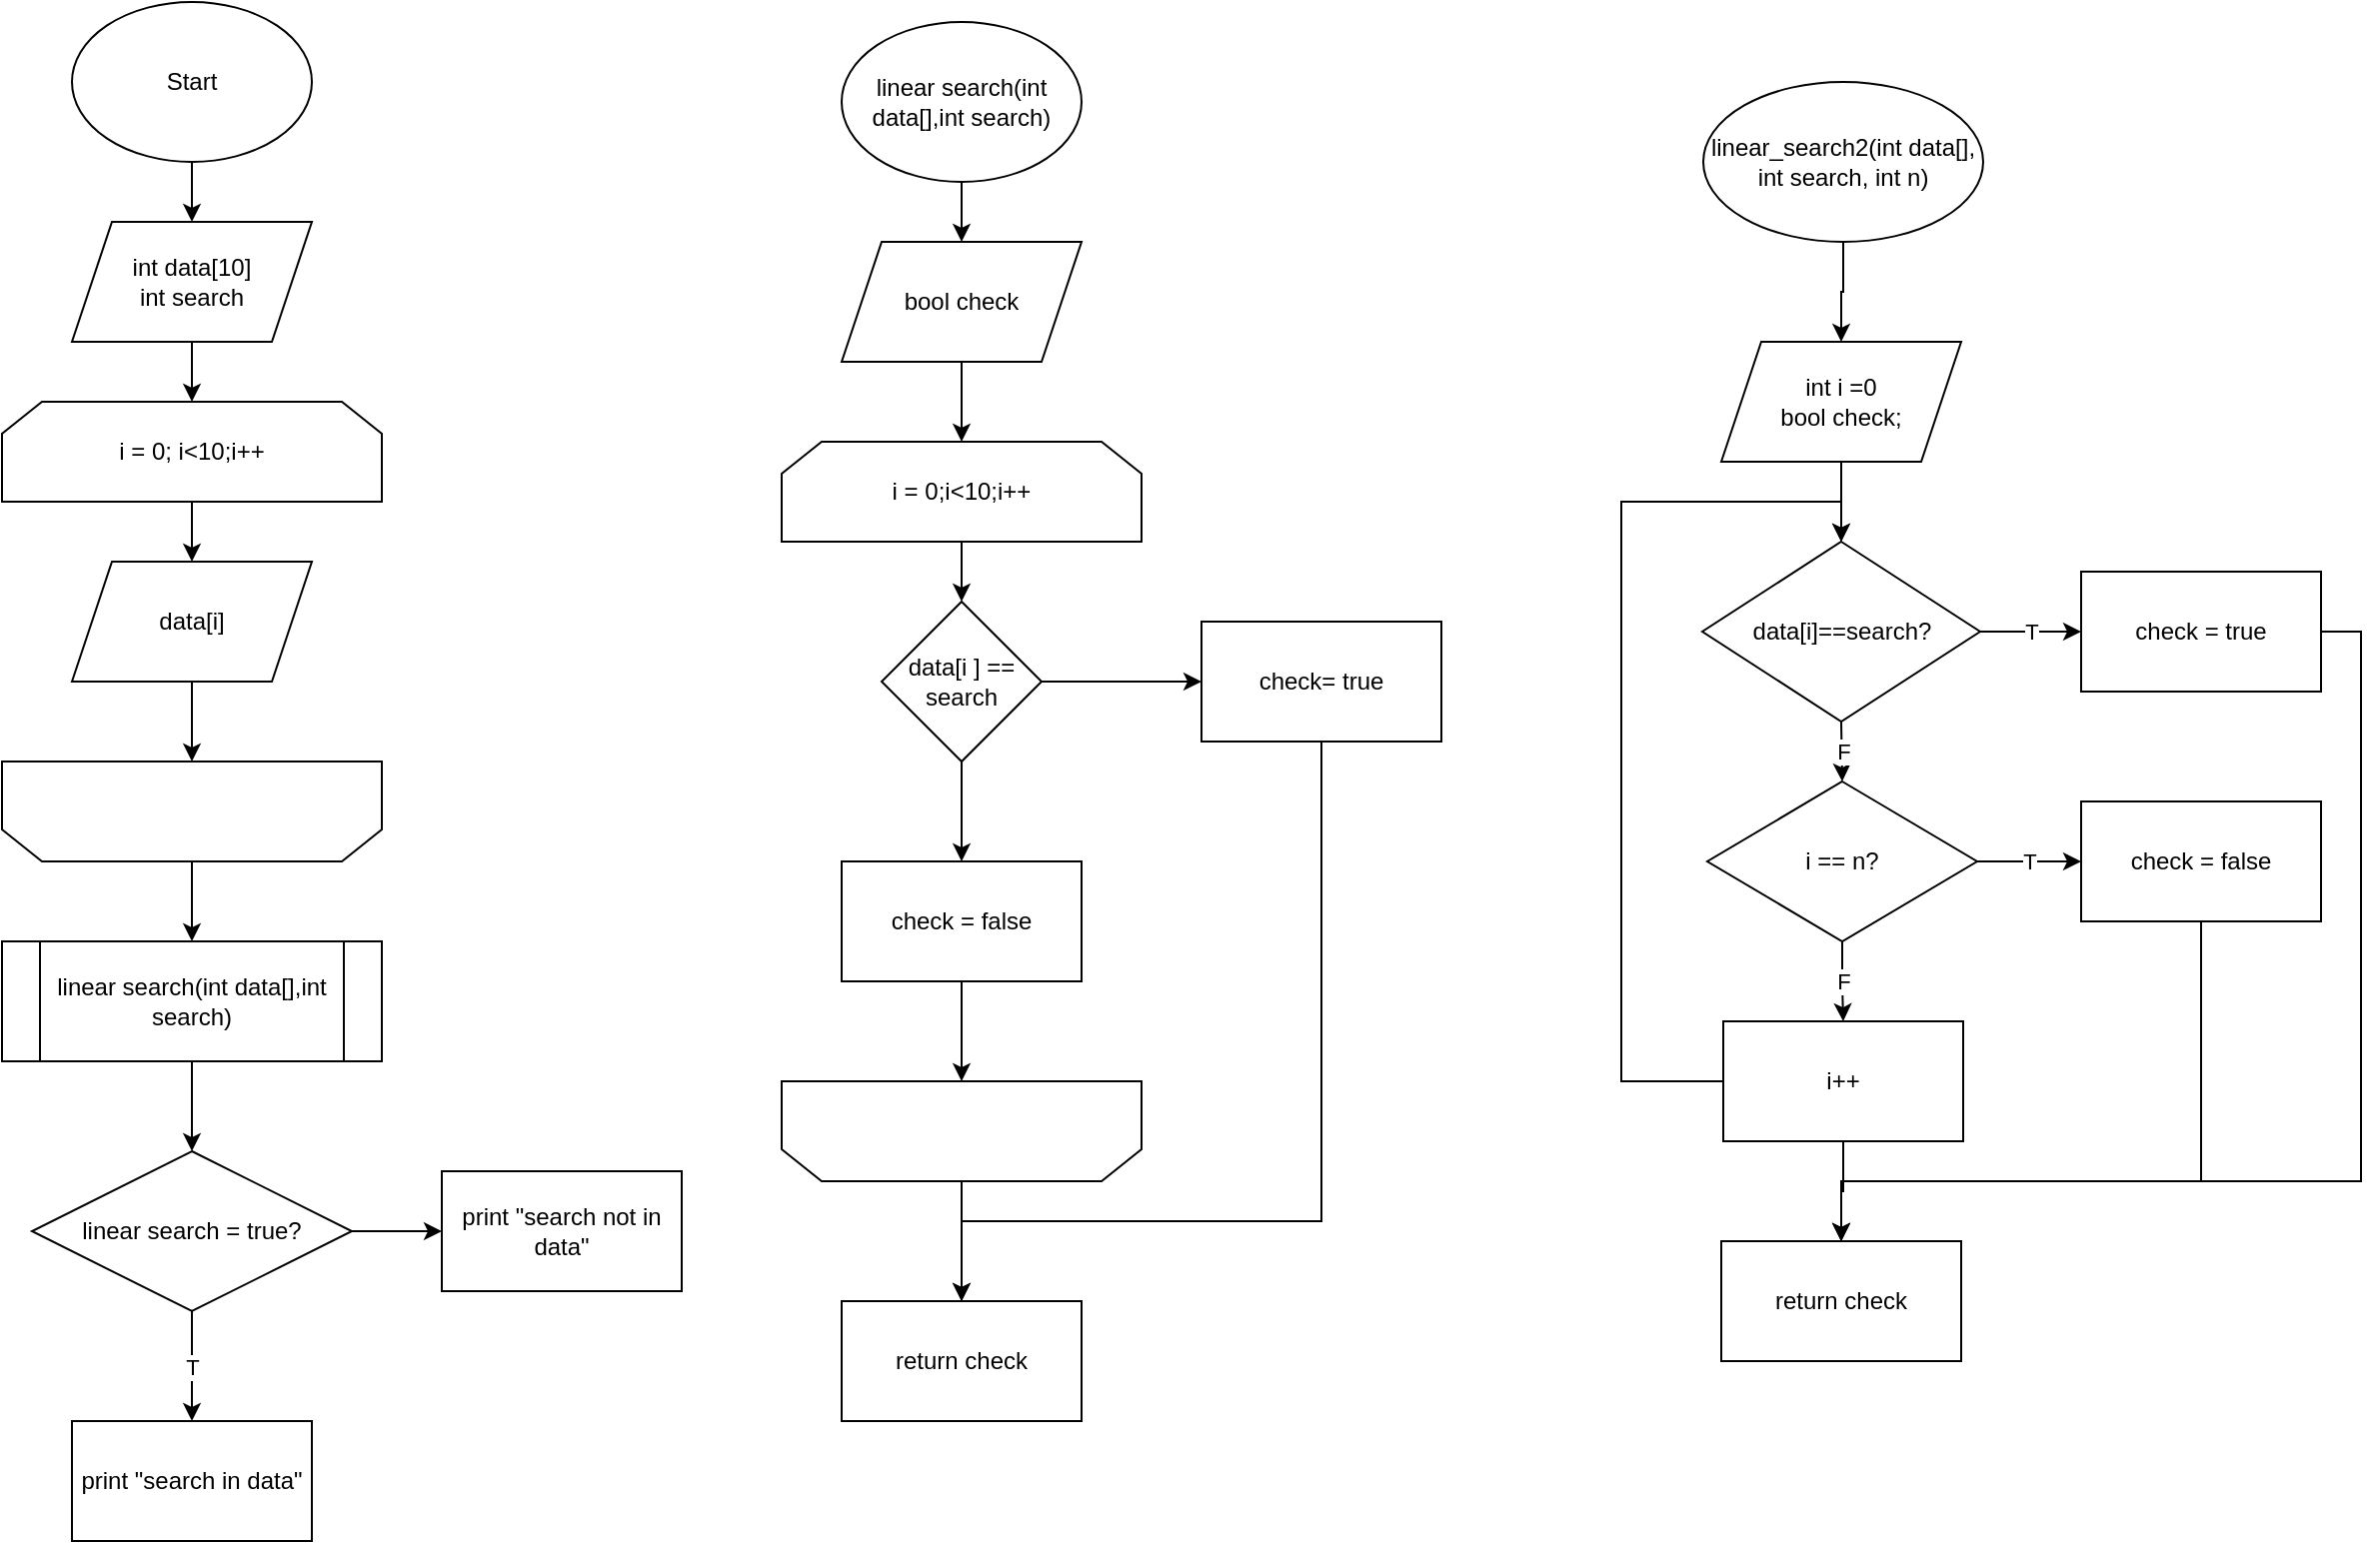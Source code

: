 <mxfile version="18.1.2" type="github"><diagram id="C5RBs43oDa-KdzZeNtuy" name="Page-1"><mxGraphModel dx="1673" dy="1075" grid="1" gridSize="10" guides="1" tooltips="1" connect="1" arrows="1" fold="1" page="1" pageScale="1" pageWidth="827" pageHeight="1169" math="0" shadow="0"><root><mxCell id="WIyWlLk6GJQsqaUBKTNV-0"/><mxCell id="WIyWlLk6GJQsqaUBKTNV-1" parent="WIyWlLk6GJQsqaUBKTNV-0"/><mxCell id="rdisFFMh2mhxvVhAfnMq-7" style="edgeStyle=orthogonalEdgeStyle;rounded=0;orthogonalLoop=1;jettySize=auto;html=1;exitX=0.5;exitY=1;exitDx=0;exitDy=0;entryX=0.5;entryY=0;entryDx=0;entryDy=0;" parent="WIyWlLk6GJQsqaUBKTNV-1" source="rdisFFMh2mhxvVhAfnMq-0" target="rdisFFMh2mhxvVhAfnMq-1" edge="1"><mxGeometry relative="1" as="geometry"/></mxCell><mxCell id="rdisFFMh2mhxvVhAfnMq-0" value="Start" style="ellipse;whiteSpace=wrap;html=1;" parent="WIyWlLk6GJQsqaUBKTNV-1" vertex="1"><mxGeometry x="65" y="10" width="120" height="80" as="geometry"/></mxCell><mxCell id="rdisFFMh2mhxvVhAfnMq-8" style="edgeStyle=orthogonalEdgeStyle;rounded=0;orthogonalLoop=1;jettySize=auto;html=1;exitX=0.5;exitY=1;exitDx=0;exitDy=0;entryX=0.5;entryY=0;entryDx=0;entryDy=0;" parent="WIyWlLk6GJQsqaUBKTNV-1" source="rdisFFMh2mhxvVhAfnMq-1" edge="1"><mxGeometry relative="1" as="geometry"><mxPoint x="125" y="210" as="targetPoint"/></mxGeometry></mxCell><mxCell id="rdisFFMh2mhxvVhAfnMq-1" value="int data[10]&lt;br&gt;int search" style="shape=parallelogram;perimeter=parallelogramPerimeter;whiteSpace=wrap;html=1;fixedSize=1;" parent="WIyWlLk6GJQsqaUBKTNV-1" vertex="1"><mxGeometry x="65" y="120" width="120" height="60" as="geometry"/></mxCell><mxCell id="rdisFFMh2mhxvVhAfnMq-19" style="edgeStyle=orthogonalEdgeStyle;rounded=0;orthogonalLoop=1;jettySize=auto;html=1;exitX=0.5;exitY=1;exitDx=0;exitDy=0;entryX=0.5;entryY=0;entryDx=0;entryDy=0;" parent="WIyWlLk6GJQsqaUBKTNV-1" source="rdisFFMh2mhxvVhAfnMq-17" target="rdisFFMh2mhxvVhAfnMq-18" edge="1"><mxGeometry relative="1" as="geometry"/></mxCell><mxCell id="rdisFFMh2mhxvVhAfnMq-17" value="i = 0; i&amp;lt;10;i++" style="shape=loopLimit;whiteSpace=wrap;html=1;" parent="WIyWlLk6GJQsqaUBKTNV-1" vertex="1"><mxGeometry x="30" y="210" width="190" height="50" as="geometry"/></mxCell><mxCell id="rdisFFMh2mhxvVhAfnMq-20" style="edgeStyle=orthogonalEdgeStyle;rounded=0;orthogonalLoop=1;jettySize=auto;html=1;exitX=0.5;exitY=1;exitDx=0;exitDy=0;" parent="WIyWlLk6GJQsqaUBKTNV-1" source="rdisFFMh2mhxvVhAfnMq-18" edge="1"><mxGeometry relative="1" as="geometry"><mxPoint x="125" y="390" as="targetPoint"/></mxGeometry></mxCell><mxCell id="rdisFFMh2mhxvVhAfnMq-18" value="data[i]" style="shape=parallelogram;perimeter=parallelogramPerimeter;whiteSpace=wrap;html=1;fixedSize=1;" parent="WIyWlLk6GJQsqaUBKTNV-1" vertex="1"><mxGeometry x="65" y="290" width="120" height="60" as="geometry"/></mxCell><mxCell id="rdisFFMh2mhxvVhAfnMq-23" style="edgeStyle=orthogonalEdgeStyle;rounded=0;orthogonalLoop=1;jettySize=auto;html=1;exitX=0.5;exitY=0;exitDx=0;exitDy=0;entryX=0.5;entryY=0;entryDx=0;entryDy=0;" parent="WIyWlLk6GJQsqaUBKTNV-1" source="rdisFFMh2mhxvVhAfnMq-21" target="rdisFFMh2mhxvVhAfnMq-22" edge="1"><mxGeometry relative="1" as="geometry"/></mxCell><mxCell id="rdisFFMh2mhxvVhAfnMq-21" value="" style="shape=loopLimit;whiteSpace=wrap;html=1;rotation=-180;" parent="WIyWlLk6GJQsqaUBKTNV-1" vertex="1"><mxGeometry x="30" y="390" width="190" height="50" as="geometry"/></mxCell><mxCell id="rdisFFMh2mhxvVhAfnMq-50" style="edgeStyle=orthogonalEdgeStyle;rounded=0;orthogonalLoop=1;jettySize=auto;html=1;exitX=0.5;exitY=1;exitDx=0;exitDy=0;entryX=0.5;entryY=0;entryDx=0;entryDy=0;" parent="WIyWlLk6GJQsqaUBKTNV-1" source="rdisFFMh2mhxvVhAfnMq-22" target="rdisFFMh2mhxvVhAfnMq-49" edge="1"><mxGeometry relative="1" as="geometry"/></mxCell><mxCell id="rdisFFMh2mhxvVhAfnMq-22" value="linear search(int data[],int search)" style="shape=process;whiteSpace=wrap;html=1;backgroundOutline=1;" parent="WIyWlLk6GJQsqaUBKTNV-1" vertex="1"><mxGeometry x="30" y="480" width="190" height="60" as="geometry"/></mxCell><mxCell id="rdisFFMh2mhxvVhAfnMq-31" style="edgeStyle=orthogonalEdgeStyle;rounded=0;orthogonalLoop=1;jettySize=auto;html=1;exitX=0.5;exitY=1;exitDx=0;exitDy=0;entryX=0.5;entryY=0;entryDx=0;entryDy=0;" parent="WIyWlLk6GJQsqaUBKTNV-1" source="rdisFFMh2mhxvVhAfnMq-28" edge="1"><mxGeometry relative="1" as="geometry"><mxPoint x="510" y="130" as="targetPoint"/></mxGeometry></mxCell><mxCell id="rdisFFMh2mhxvVhAfnMq-28" value="linear search(int data[],int search)" style="ellipse;whiteSpace=wrap;html=1;" parent="WIyWlLk6GJQsqaUBKTNV-1" vertex="1"><mxGeometry x="450" y="20" width="120" height="80" as="geometry"/></mxCell><mxCell id="rdisFFMh2mhxvVhAfnMq-33" style="edgeStyle=orthogonalEdgeStyle;rounded=0;orthogonalLoop=1;jettySize=auto;html=1;exitX=0.5;exitY=1;exitDx=0;exitDy=0;" parent="WIyWlLk6GJQsqaUBKTNV-1" source="rdisFFMh2mhxvVhAfnMq-32" edge="1"><mxGeometry relative="1" as="geometry"><mxPoint x="510" y="230" as="targetPoint"/></mxGeometry></mxCell><mxCell id="rdisFFMh2mhxvVhAfnMq-32" value="bool check" style="shape=parallelogram;perimeter=parallelogramPerimeter;whiteSpace=wrap;html=1;fixedSize=1;" parent="WIyWlLk6GJQsqaUBKTNV-1" vertex="1"><mxGeometry x="450" y="130" width="120" height="60" as="geometry"/></mxCell><mxCell id="rdisFFMh2mhxvVhAfnMq-40" style="edgeStyle=orthogonalEdgeStyle;rounded=0;orthogonalLoop=1;jettySize=auto;html=1;exitX=0.5;exitY=1;exitDx=0;exitDy=0;entryX=0.5;entryY=0;entryDx=0;entryDy=0;" parent="WIyWlLk6GJQsqaUBKTNV-1" source="rdisFFMh2mhxvVhAfnMq-34" target="rdisFFMh2mhxvVhAfnMq-35" edge="1"><mxGeometry relative="1" as="geometry"/></mxCell><mxCell id="rdisFFMh2mhxvVhAfnMq-34" value="i = 0;i&amp;lt;10;i++" style="shape=loopLimit;whiteSpace=wrap;html=1;" parent="WIyWlLk6GJQsqaUBKTNV-1" vertex="1"><mxGeometry x="420" y="230" width="180" height="50" as="geometry"/></mxCell><mxCell id="rdisFFMh2mhxvVhAfnMq-37" style="edgeStyle=orthogonalEdgeStyle;rounded=0;orthogonalLoop=1;jettySize=auto;html=1;exitX=0.5;exitY=1;exitDx=0;exitDy=0;" parent="WIyWlLk6GJQsqaUBKTNV-1" source="rdisFFMh2mhxvVhAfnMq-35" edge="1"><mxGeometry relative="1" as="geometry"><mxPoint x="510" y="440" as="targetPoint"/></mxGeometry></mxCell><mxCell id="rdisFFMh2mhxvVhAfnMq-42" style="edgeStyle=orthogonalEdgeStyle;rounded=0;orthogonalLoop=1;jettySize=auto;html=1;exitX=1;exitY=0.5;exitDx=0;exitDy=0;entryX=0;entryY=0.5;entryDx=0;entryDy=0;" parent="WIyWlLk6GJQsqaUBKTNV-1" source="rdisFFMh2mhxvVhAfnMq-35" target="rdisFFMh2mhxvVhAfnMq-41" edge="1"><mxGeometry relative="1" as="geometry"/></mxCell><mxCell id="rdisFFMh2mhxvVhAfnMq-35" value="data[i ] == search" style="rhombus;whiteSpace=wrap;html=1;" parent="WIyWlLk6GJQsqaUBKTNV-1" vertex="1"><mxGeometry x="470" y="310" width="80" height="80" as="geometry"/></mxCell><mxCell id="rdisFFMh2mhxvVhAfnMq-47" style="edgeStyle=orthogonalEdgeStyle;rounded=0;orthogonalLoop=1;jettySize=auto;html=1;exitX=0.5;exitY=0;exitDx=0;exitDy=0;entryX=0.5;entryY=0;entryDx=0;entryDy=0;" parent="WIyWlLk6GJQsqaUBKTNV-1" source="rdisFFMh2mhxvVhAfnMq-36" target="rdisFFMh2mhxvVhAfnMq-46" edge="1"><mxGeometry relative="1" as="geometry"/></mxCell><mxCell id="rdisFFMh2mhxvVhAfnMq-36" value="" style="shape=loopLimit;whiteSpace=wrap;html=1;rotation=-180;" parent="WIyWlLk6GJQsqaUBKTNV-1" vertex="1"><mxGeometry x="420" y="550" width="180" height="50" as="geometry"/></mxCell><mxCell id="rdisFFMh2mhxvVhAfnMq-39" style="edgeStyle=orthogonalEdgeStyle;rounded=0;orthogonalLoop=1;jettySize=auto;html=1;exitX=0.5;exitY=1;exitDx=0;exitDy=0;entryX=0.5;entryY=1;entryDx=0;entryDy=0;" parent="WIyWlLk6GJQsqaUBKTNV-1" source="rdisFFMh2mhxvVhAfnMq-38" target="rdisFFMh2mhxvVhAfnMq-36" edge="1"><mxGeometry relative="1" as="geometry"/></mxCell><mxCell id="rdisFFMh2mhxvVhAfnMq-38" value="check = false" style="rounded=0;whiteSpace=wrap;html=1;" parent="WIyWlLk6GJQsqaUBKTNV-1" vertex="1"><mxGeometry x="450" y="440" width="120" height="60" as="geometry"/></mxCell><mxCell id="rdisFFMh2mhxvVhAfnMq-48" style="edgeStyle=orthogonalEdgeStyle;rounded=0;orthogonalLoop=1;jettySize=auto;html=1;exitX=0.5;exitY=1;exitDx=0;exitDy=0;entryX=0.5;entryY=0;entryDx=0;entryDy=0;" parent="WIyWlLk6GJQsqaUBKTNV-1" source="rdisFFMh2mhxvVhAfnMq-41" target="rdisFFMh2mhxvVhAfnMq-46" edge="1"><mxGeometry relative="1" as="geometry"><Array as="points"><mxPoint x="690" y="620"/><mxPoint x="510" y="620"/></Array></mxGeometry></mxCell><mxCell id="rdisFFMh2mhxvVhAfnMq-41" value="check= true" style="rounded=0;whiteSpace=wrap;html=1;" parent="WIyWlLk6GJQsqaUBKTNV-1" vertex="1"><mxGeometry x="630" y="320" width="120" height="60" as="geometry"/></mxCell><mxCell id="rdisFFMh2mhxvVhAfnMq-46" value="return check" style="rounded=0;whiteSpace=wrap;html=1;" parent="WIyWlLk6GJQsqaUBKTNV-1" vertex="1"><mxGeometry x="450" y="660" width="120" height="60" as="geometry"/></mxCell><mxCell id="rdisFFMh2mhxvVhAfnMq-51" value="T" style="edgeStyle=orthogonalEdgeStyle;rounded=0;orthogonalLoop=1;jettySize=auto;html=1;exitX=0.5;exitY=1;exitDx=0;exitDy=0;entryX=0.5;entryY=0;entryDx=0;entryDy=0;" parent="WIyWlLk6GJQsqaUBKTNV-1" source="rdisFFMh2mhxvVhAfnMq-49" target="rdisFFMh2mhxvVhAfnMq-52" edge="1"><mxGeometry relative="1" as="geometry"><mxPoint x="125" y="720" as="targetPoint"/></mxGeometry></mxCell><mxCell id="rdisFFMh2mhxvVhAfnMq-53" style="edgeStyle=orthogonalEdgeStyle;rounded=0;orthogonalLoop=1;jettySize=auto;html=1;exitX=1;exitY=0.5;exitDx=0;exitDy=0;entryX=0;entryY=0.5;entryDx=0;entryDy=0;" parent="WIyWlLk6GJQsqaUBKTNV-1" source="rdisFFMh2mhxvVhAfnMq-49" target="rdisFFMh2mhxvVhAfnMq-54" edge="1"><mxGeometry relative="1" as="geometry"><mxPoint x="250" y="625" as="targetPoint"/></mxGeometry></mxCell><mxCell id="rdisFFMh2mhxvVhAfnMq-49" value="linear search = true?" style="rhombus;whiteSpace=wrap;html=1;" parent="WIyWlLk6GJQsqaUBKTNV-1" vertex="1"><mxGeometry x="45" y="585" width="160" height="80" as="geometry"/></mxCell><mxCell id="rdisFFMh2mhxvVhAfnMq-52" value="print &quot;search in data&quot;" style="rounded=0;whiteSpace=wrap;html=1;" parent="WIyWlLk6GJQsqaUBKTNV-1" vertex="1"><mxGeometry x="65" y="720" width="120" height="60" as="geometry"/></mxCell><mxCell id="rdisFFMh2mhxvVhAfnMq-54" value="print &quot;search not in data&quot;" style="rounded=0;whiteSpace=wrap;html=1;" parent="WIyWlLk6GJQsqaUBKTNV-1" vertex="1"><mxGeometry x="250" y="595" width="120" height="60" as="geometry"/></mxCell><mxCell id="Z8ipRZtmETdPlXtkyqwl-1" style="edgeStyle=orthogonalEdgeStyle;rounded=0;orthogonalLoop=1;jettySize=auto;html=1;exitX=0.5;exitY=1;exitDx=0;exitDy=0;entryX=0.5;entryY=0;entryDx=0;entryDy=0;" edge="1" parent="WIyWlLk6GJQsqaUBKTNV-1" source="Z8ipRZtmETdPlXtkyqwl-0" target="Z8ipRZtmETdPlXtkyqwl-2"><mxGeometry relative="1" as="geometry"><mxPoint x="951.353" y="180.0" as="targetPoint"/></mxGeometry></mxCell><mxCell id="Z8ipRZtmETdPlXtkyqwl-0" value="linear_search2(int data[], int search, int n)" style="ellipse;whiteSpace=wrap;html=1;" vertex="1" parent="WIyWlLk6GJQsqaUBKTNV-1"><mxGeometry x="881" y="50" width="140" height="80" as="geometry"/></mxCell><mxCell id="Z8ipRZtmETdPlXtkyqwl-5" style="edgeStyle=orthogonalEdgeStyle;rounded=0;orthogonalLoop=1;jettySize=auto;html=1;exitX=0.5;exitY=1;exitDx=0;exitDy=0;entryX=0.5;entryY=0;entryDx=0;entryDy=0;" edge="1" parent="WIyWlLk6GJQsqaUBKTNV-1" source="Z8ipRZtmETdPlXtkyqwl-2" target="Z8ipRZtmETdPlXtkyqwl-4"><mxGeometry relative="1" as="geometry"/></mxCell><mxCell id="Z8ipRZtmETdPlXtkyqwl-2" value="int i =0&lt;br&gt;bool check;" style="shape=parallelogram;perimeter=parallelogramPerimeter;whiteSpace=wrap;html=1;fixedSize=1;" vertex="1" parent="WIyWlLk6GJQsqaUBKTNV-1"><mxGeometry x="890" y="180" width="120" height="60" as="geometry"/></mxCell><mxCell id="Z8ipRZtmETdPlXtkyqwl-7" value="F" style="edgeStyle=orthogonalEdgeStyle;rounded=0;orthogonalLoop=1;jettySize=auto;html=1;exitX=0.5;exitY=1;exitDx=0;exitDy=0;entryX=0.5;entryY=0;entryDx=0;entryDy=0;" edge="1" parent="WIyWlLk6GJQsqaUBKTNV-1" source="Z8ipRZtmETdPlXtkyqwl-4" target="Z8ipRZtmETdPlXtkyqwl-8"><mxGeometry relative="1" as="geometry"><mxPoint x="950.176" y="420.0" as="targetPoint"/></mxGeometry></mxCell><mxCell id="Z8ipRZtmETdPlXtkyqwl-9" value="T" style="edgeStyle=orthogonalEdgeStyle;rounded=0;orthogonalLoop=1;jettySize=auto;html=1;exitX=1;exitY=0.5;exitDx=0;exitDy=0;entryX=0;entryY=0.5;entryDx=0;entryDy=0;" edge="1" parent="WIyWlLk6GJQsqaUBKTNV-1" source="Z8ipRZtmETdPlXtkyqwl-4" target="Z8ipRZtmETdPlXtkyqwl-6"><mxGeometry relative="1" as="geometry"/></mxCell><mxCell id="Z8ipRZtmETdPlXtkyqwl-4" value="data[i]==search?" style="rhombus;whiteSpace=wrap;html=1;" vertex="1" parent="WIyWlLk6GJQsqaUBKTNV-1"><mxGeometry x="880.5" y="280" width="139" height="90" as="geometry"/></mxCell><mxCell id="Z8ipRZtmETdPlXtkyqwl-21" style="edgeStyle=orthogonalEdgeStyle;rounded=0;orthogonalLoop=1;jettySize=auto;html=1;exitX=1;exitY=0.5;exitDx=0;exitDy=0;entryX=0.5;entryY=0;entryDx=0;entryDy=0;" edge="1" parent="WIyWlLk6GJQsqaUBKTNV-1" source="Z8ipRZtmETdPlXtkyqwl-6" target="Z8ipRZtmETdPlXtkyqwl-19"><mxGeometry relative="1" as="geometry"><Array as="points"><mxPoint x="1210" y="325"/><mxPoint x="1210" y="600"/><mxPoint x="950" y="600"/></Array></mxGeometry></mxCell><mxCell id="Z8ipRZtmETdPlXtkyqwl-6" value="check = true" style="rounded=0;whiteSpace=wrap;html=1;" vertex="1" parent="WIyWlLk6GJQsqaUBKTNV-1"><mxGeometry x="1070" y="295" width="120" height="60" as="geometry"/></mxCell><mxCell id="Z8ipRZtmETdPlXtkyqwl-15" value="F" style="edgeStyle=orthogonalEdgeStyle;rounded=0;orthogonalLoop=1;jettySize=auto;html=1;exitX=0.5;exitY=1;exitDx=0;exitDy=0;entryX=0.5;entryY=0;entryDx=0;entryDy=0;" edge="1" parent="WIyWlLk6GJQsqaUBKTNV-1" source="Z8ipRZtmETdPlXtkyqwl-8" target="Z8ipRZtmETdPlXtkyqwl-12"><mxGeometry relative="1" as="geometry"/></mxCell><mxCell id="Z8ipRZtmETdPlXtkyqwl-16" value="T" style="edgeStyle=orthogonalEdgeStyle;rounded=0;orthogonalLoop=1;jettySize=auto;html=1;exitX=1;exitY=0.5;exitDx=0;exitDy=0;entryX=0;entryY=0.5;entryDx=0;entryDy=0;" edge="1" parent="WIyWlLk6GJQsqaUBKTNV-1" source="Z8ipRZtmETdPlXtkyqwl-8" target="Z8ipRZtmETdPlXtkyqwl-17"><mxGeometry relative="1" as="geometry"><mxPoint x="1070" y="439.529" as="targetPoint"/></mxGeometry></mxCell><mxCell id="Z8ipRZtmETdPlXtkyqwl-8" value="i == n?" style="rhombus;whiteSpace=wrap;html=1;" vertex="1" parent="WIyWlLk6GJQsqaUBKTNV-1"><mxGeometry x="883" y="400" width="135" height="80" as="geometry"/></mxCell><mxCell id="Z8ipRZtmETdPlXtkyqwl-14" style="edgeStyle=orthogonalEdgeStyle;rounded=0;orthogonalLoop=1;jettySize=auto;html=1;exitX=0;exitY=0.5;exitDx=0;exitDy=0;entryX=0.5;entryY=0;entryDx=0;entryDy=0;" edge="1" parent="WIyWlLk6GJQsqaUBKTNV-1" source="Z8ipRZtmETdPlXtkyqwl-12" target="Z8ipRZtmETdPlXtkyqwl-4"><mxGeometry relative="1" as="geometry"><Array as="points"><mxPoint x="840" y="550"/><mxPoint x="840" y="260"/><mxPoint x="950" y="260"/></Array></mxGeometry></mxCell><mxCell id="Z8ipRZtmETdPlXtkyqwl-18" style="edgeStyle=orthogonalEdgeStyle;rounded=0;orthogonalLoop=1;jettySize=auto;html=1;exitX=0.5;exitY=1;exitDx=0;exitDy=0;entryX=0.5;entryY=0;entryDx=0;entryDy=0;" edge="1" parent="WIyWlLk6GJQsqaUBKTNV-1" source="Z8ipRZtmETdPlXtkyqwl-12" target="Z8ipRZtmETdPlXtkyqwl-19"><mxGeometry relative="1" as="geometry"><mxPoint x="951.353" y="620.0" as="targetPoint"/></mxGeometry></mxCell><mxCell id="Z8ipRZtmETdPlXtkyqwl-12" value="i++" style="rounded=0;whiteSpace=wrap;html=1;" vertex="1" parent="WIyWlLk6GJQsqaUBKTNV-1"><mxGeometry x="891" y="520" width="120" height="60" as="geometry"/></mxCell><mxCell id="Z8ipRZtmETdPlXtkyqwl-20" style="edgeStyle=orthogonalEdgeStyle;rounded=0;orthogonalLoop=1;jettySize=auto;html=1;exitX=0.5;exitY=1;exitDx=0;exitDy=0;entryX=0.5;entryY=0;entryDx=0;entryDy=0;" edge="1" parent="WIyWlLk6GJQsqaUBKTNV-1" source="Z8ipRZtmETdPlXtkyqwl-17" target="Z8ipRZtmETdPlXtkyqwl-19"><mxGeometry relative="1" as="geometry"><Array as="points"><mxPoint x="1130" y="600"/><mxPoint x="950" y="600"/></Array></mxGeometry></mxCell><mxCell id="Z8ipRZtmETdPlXtkyqwl-17" value="check = false" style="rounded=0;whiteSpace=wrap;html=1;" vertex="1" parent="WIyWlLk6GJQsqaUBKTNV-1"><mxGeometry x="1070" y="410" width="120" height="60" as="geometry"/></mxCell><mxCell id="Z8ipRZtmETdPlXtkyqwl-19" value="return check" style="rounded=0;whiteSpace=wrap;html=1;" vertex="1" parent="WIyWlLk6GJQsqaUBKTNV-1"><mxGeometry x="890" y="630" width="120" height="60" as="geometry"/></mxCell></root></mxGraphModel></diagram></mxfile>